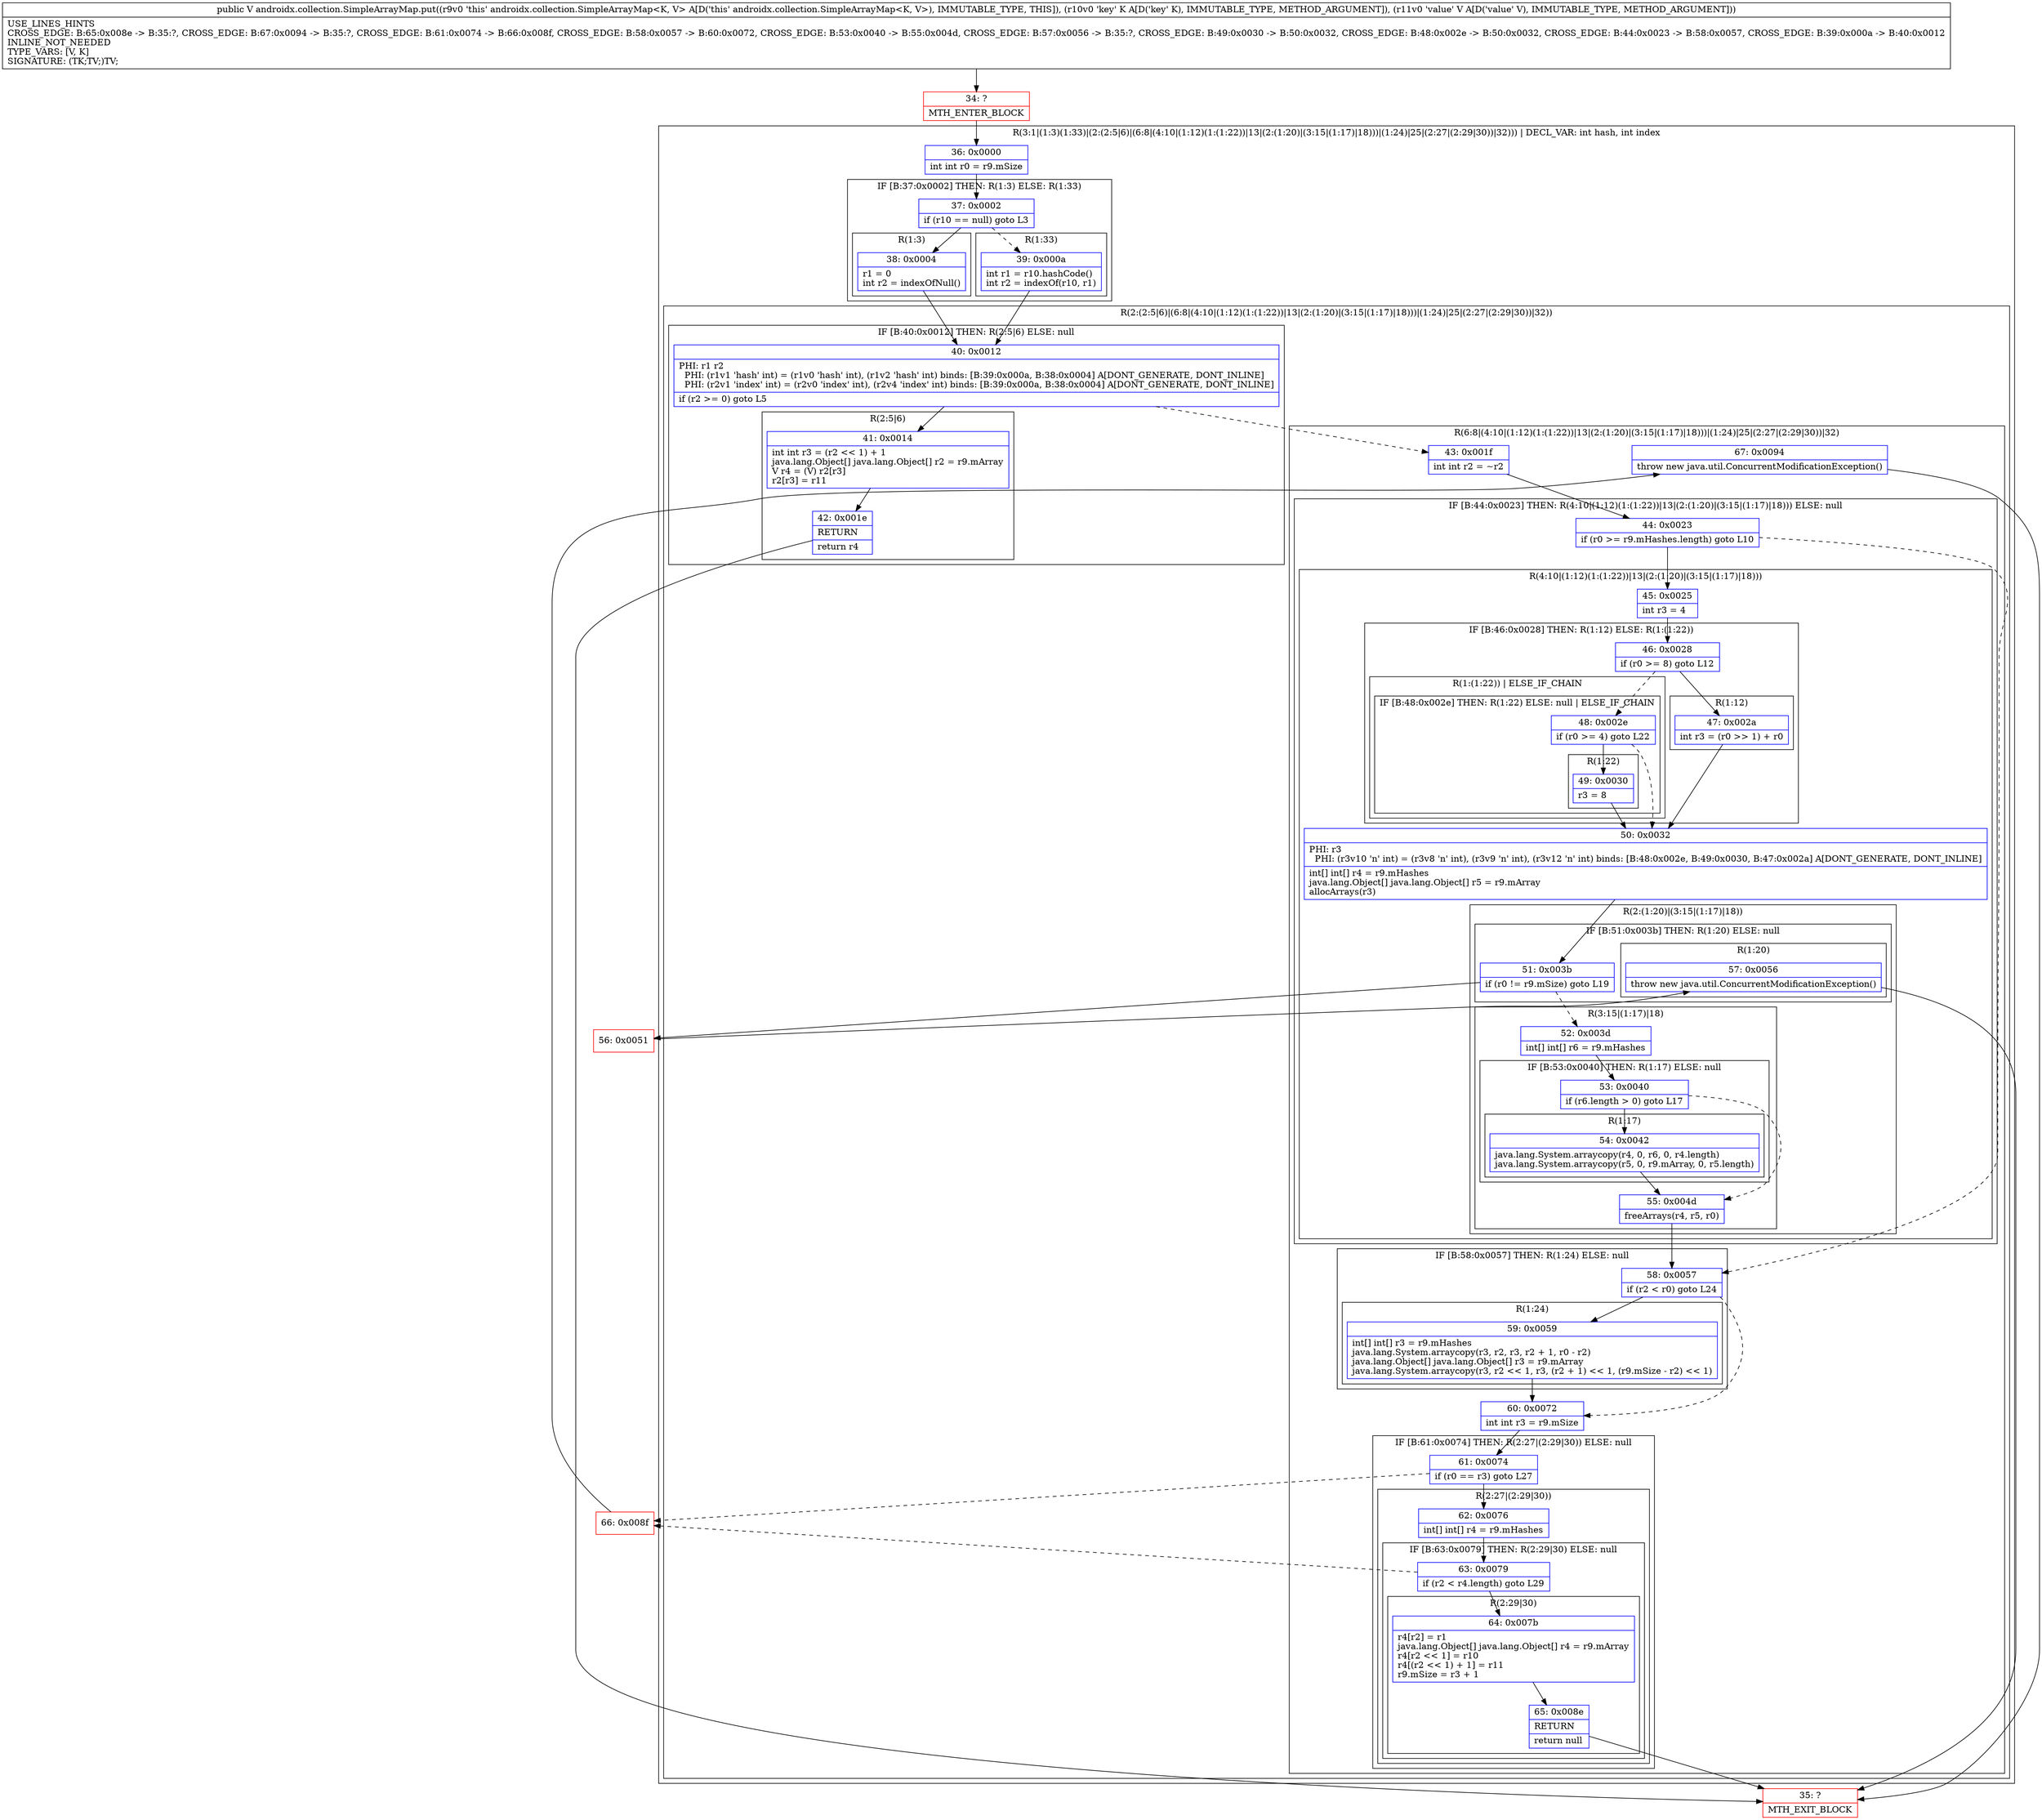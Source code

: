 digraph "CFG forandroidx.collection.SimpleArrayMap.put(Ljava\/lang\/Object;Ljava\/lang\/Object;)Ljava\/lang\/Object;" {
subgraph cluster_Region_99469444 {
label = "R(3:1|(1:3)(1:33)|(2:(2:5|6)|(6:8|(4:10|(1:12)(1:(1:22))|13|(2:(1:20)|(3:15|(1:17)|18)))|(1:24)|25|(2:27|(2:29|30))|32))) | DECL_VAR: int hash, int index\l";
node [shape=record,color=blue];
Node_36 [shape=record,label="{36\:\ 0x0000|int int r0 = r9.mSize\l}"];
subgraph cluster_IfRegion_1387656763 {
label = "IF [B:37:0x0002] THEN: R(1:3) ELSE: R(1:33)";
node [shape=record,color=blue];
Node_37 [shape=record,label="{37\:\ 0x0002|if (r10 == null) goto L3\l}"];
subgraph cluster_Region_1986988968 {
label = "R(1:3)";
node [shape=record,color=blue];
Node_38 [shape=record,label="{38\:\ 0x0004|r1 = 0\lint r2 = indexOfNull()\l}"];
}
subgraph cluster_Region_647826818 {
label = "R(1:33)";
node [shape=record,color=blue];
Node_39 [shape=record,label="{39\:\ 0x000a|int r1 = r10.hashCode()\lint r2 = indexOf(r10, r1)\l}"];
}
}
subgraph cluster_Region_1617031059 {
label = "R(2:(2:5|6)|(6:8|(4:10|(1:12)(1:(1:22))|13|(2:(1:20)|(3:15|(1:17)|18)))|(1:24)|25|(2:27|(2:29|30))|32))";
node [shape=record,color=blue];
subgraph cluster_IfRegion_1481973368 {
label = "IF [B:40:0x0012] THEN: R(2:5|6) ELSE: null";
node [shape=record,color=blue];
Node_40 [shape=record,label="{40\:\ 0x0012|PHI: r1 r2 \l  PHI: (r1v1 'hash' int) = (r1v0 'hash' int), (r1v2 'hash' int) binds: [B:39:0x000a, B:38:0x0004] A[DONT_GENERATE, DONT_INLINE]\l  PHI: (r2v1 'index' int) = (r2v0 'index' int), (r2v4 'index' int) binds: [B:39:0x000a, B:38:0x0004] A[DONT_GENERATE, DONT_INLINE]\l|if (r2 \>= 0) goto L5\l}"];
subgraph cluster_Region_1157460258 {
label = "R(2:5|6)";
node [shape=record,color=blue];
Node_41 [shape=record,label="{41\:\ 0x0014|int int r3 = (r2 \<\< 1) + 1\ljava.lang.Object[] java.lang.Object[] r2 = r9.mArray\lV r4 = (V) r2[r3]\lr2[r3] = r11\l}"];
Node_42 [shape=record,label="{42\:\ 0x001e|RETURN\l|return r4\l}"];
}
}
subgraph cluster_Region_1184271945 {
label = "R(6:8|(4:10|(1:12)(1:(1:22))|13|(2:(1:20)|(3:15|(1:17)|18)))|(1:24)|25|(2:27|(2:29|30))|32)";
node [shape=record,color=blue];
Node_43 [shape=record,label="{43\:\ 0x001f|int int r2 = ~r2\l}"];
subgraph cluster_IfRegion_1655476193 {
label = "IF [B:44:0x0023] THEN: R(4:10|(1:12)(1:(1:22))|13|(2:(1:20)|(3:15|(1:17)|18))) ELSE: null";
node [shape=record,color=blue];
Node_44 [shape=record,label="{44\:\ 0x0023|if (r0 \>= r9.mHashes.length) goto L10\l}"];
subgraph cluster_Region_915809635 {
label = "R(4:10|(1:12)(1:(1:22))|13|(2:(1:20)|(3:15|(1:17)|18)))";
node [shape=record,color=blue];
Node_45 [shape=record,label="{45\:\ 0x0025|int r3 = 4\l}"];
subgraph cluster_IfRegion_1487370256 {
label = "IF [B:46:0x0028] THEN: R(1:12) ELSE: R(1:(1:22))";
node [shape=record,color=blue];
Node_46 [shape=record,label="{46\:\ 0x0028|if (r0 \>= 8) goto L12\l}"];
subgraph cluster_Region_384807826 {
label = "R(1:12)";
node [shape=record,color=blue];
Node_47 [shape=record,label="{47\:\ 0x002a|int r3 = (r0 \>\> 1) + r0\l}"];
}
subgraph cluster_Region_163231103 {
label = "R(1:(1:22)) | ELSE_IF_CHAIN\l";
node [shape=record,color=blue];
subgraph cluster_IfRegion_2108547107 {
label = "IF [B:48:0x002e] THEN: R(1:22) ELSE: null | ELSE_IF_CHAIN\l";
node [shape=record,color=blue];
Node_48 [shape=record,label="{48\:\ 0x002e|if (r0 \>= 4) goto L22\l}"];
subgraph cluster_Region_773031245 {
label = "R(1:22)";
node [shape=record,color=blue];
Node_49 [shape=record,label="{49\:\ 0x0030|r3 = 8\l}"];
}
}
}
}
Node_50 [shape=record,label="{50\:\ 0x0032|PHI: r3 \l  PHI: (r3v10 'n' int) = (r3v8 'n' int), (r3v9 'n' int), (r3v12 'n' int) binds: [B:48:0x002e, B:49:0x0030, B:47:0x002a] A[DONT_GENERATE, DONT_INLINE]\l|int[] int[] r4 = r9.mHashes\ljava.lang.Object[] java.lang.Object[] r5 = r9.mArray\lallocArrays(r3)\l}"];
subgraph cluster_Region_1958977117 {
label = "R(2:(1:20)|(3:15|(1:17)|18))";
node [shape=record,color=blue];
subgraph cluster_IfRegion_2071510000 {
label = "IF [B:51:0x003b] THEN: R(1:20) ELSE: null";
node [shape=record,color=blue];
Node_51 [shape=record,label="{51\:\ 0x003b|if (r0 != r9.mSize) goto L19\l}"];
subgraph cluster_Region_456260129 {
label = "R(1:20)";
node [shape=record,color=blue];
Node_57 [shape=record,label="{57\:\ 0x0056|throw new java.util.ConcurrentModificationException()\l}"];
}
}
subgraph cluster_Region_410790775 {
label = "R(3:15|(1:17)|18)";
node [shape=record,color=blue];
Node_52 [shape=record,label="{52\:\ 0x003d|int[] int[] r6 = r9.mHashes\l}"];
subgraph cluster_IfRegion_1128790292 {
label = "IF [B:53:0x0040] THEN: R(1:17) ELSE: null";
node [shape=record,color=blue];
Node_53 [shape=record,label="{53\:\ 0x0040|if (r6.length \> 0) goto L17\l}"];
subgraph cluster_Region_133754232 {
label = "R(1:17)";
node [shape=record,color=blue];
Node_54 [shape=record,label="{54\:\ 0x0042|java.lang.System.arraycopy(r4, 0, r6, 0, r4.length)\ljava.lang.System.arraycopy(r5, 0, r9.mArray, 0, r5.length)\l}"];
}
}
Node_55 [shape=record,label="{55\:\ 0x004d|freeArrays(r4, r5, r0)\l}"];
}
}
}
}
subgraph cluster_IfRegion_1944352969 {
label = "IF [B:58:0x0057] THEN: R(1:24) ELSE: null";
node [shape=record,color=blue];
Node_58 [shape=record,label="{58\:\ 0x0057|if (r2 \< r0) goto L24\l}"];
subgraph cluster_Region_1633301102 {
label = "R(1:24)";
node [shape=record,color=blue];
Node_59 [shape=record,label="{59\:\ 0x0059|int[] int[] r3 = r9.mHashes\ljava.lang.System.arraycopy(r3, r2, r3, r2 + 1, r0 \- r2)\ljava.lang.Object[] java.lang.Object[] r3 = r9.mArray\ljava.lang.System.arraycopy(r3, r2 \<\< 1, r3, (r2 + 1) \<\< 1, (r9.mSize \- r2) \<\< 1)\l}"];
}
}
Node_60 [shape=record,label="{60\:\ 0x0072|int int r3 = r9.mSize\l}"];
subgraph cluster_IfRegion_1598272142 {
label = "IF [B:61:0x0074] THEN: R(2:27|(2:29|30)) ELSE: null";
node [shape=record,color=blue];
Node_61 [shape=record,label="{61\:\ 0x0074|if (r0 == r3) goto L27\l}"];
subgraph cluster_Region_1149243260 {
label = "R(2:27|(2:29|30))";
node [shape=record,color=blue];
Node_62 [shape=record,label="{62\:\ 0x0076|int[] int[] r4 = r9.mHashes\l}"];
subgraph cluster_IfRegion_67343319 {
label = "IF [B:63:0x0079] THEN: R(2:29|30) ELSE: null";
node [shape=record,color=blue];
Node_63 [shape=record,label="{63\:\ 0x0079|if (r2 \< r4.length) goto L29\l}"];
subgraph cluster_Region_1253867464 {
label = "R(2:29|30)";
node [shape=record,color=blue];
Node_64 [shape=record,label="{64\:\ 0x007b|r4[r2] = r1\ljava.lang.Object[] java.lang.Object[] r4 = r9.mArray\lr4[r2 \<\< 1] = r10\lr4[(r2 \<\< 1) + 1] = r11\lr9.mSize = r3 + 1\l}"];
Node_65 [shape=record,label="{65\:\ 0x008e|RETURN\l|return null\l}"];
}
}
}
}
Node_67 [shape=record,label="{67\:\ 0x0094|throw new java.util.ConcurrentModificationException()\l}"];
}
}
}
Node_34 [shape=record,color=red,label="{34\:\ ?|MTH_ENTER_BLOCK\l}"];
Node_35 [shape=record,color=red,label="{35\:\ ?|MTH_EXIT_BLOCK\l}"];
Node_56 [shape=record,color=red,label="{56\:\ 0x0051}"];
Node_66 [shape=record,color=red,label="{66\:\ 0x008f}"];
MethodNode[shape=record,label="{public V androidx.collection.SimpleArrayMap.put((r9v0 'this' androidx.collection.SimpleArrayMap\<K, V\> A[D('this' androidx.collection.SimpleArrayMap\<K, V\>), IMMUTABLE_TYPE, THIS]), (r10v0 'key' K A[D('key' K), IMMUTABLE_TYPE, METHOD_ARGUMENT]), (r11v0 'value' V A[D('value' V), IMMUTABLE_TYPE, METHOD_ARGUMENT]))  | USE_LINES_HINTS\lCROSS_EDGE: B:65:0x008e \-\> B:35:?, CROSS_EDGE: B:67:0x0094 \-\> B:35:?, CROSS_EDGE: B:61:0x0074 \-\> B:66:0x008f, CROSS_EDGE: B:58:0x0057 \-\> B:60:0x0072, CROSS_EDGE: B:53:0x0040 \-\> B:55:0x004d, CROSS_EDGE: B:57:0x0056 \-\> B:35:?, CROSS_EDGE: B:49:0x0030 \-\> B:50:0x0032, CROSS_EDGE: B:48:0x002e \-\> B:50:0x0032, CROSS_EDGE: B:44:0x0023 \-\> B:58:0x0057, CROSS_EDGE: B:39:0x000a \-\> B:40:0x0012\lINLINE_NOT_NEEDED\lTYPE_VARS: [V, K]\lSIGNATURE: (TK;TV;)TV;\l}"];
MethodNode -> Node_34;Node_36 -> Node_37;
Node_37 -> Node_38;
Node_37 -> Node_39[style=dashed];
Node_38 -> Node_40;
Node_39 -> Node_40;
Node_40 -> Node_41;
Node_40 -> Node_43[style=dashed];
Node_41 -> Node_42;
Node_42 -> Node_35;
Node_43 -> Node_44;
Node_44 -> Node_45;
Node_44 -> Node_58[style=dashed];
Node_45 -> Node_46;
Node_46 -> Node_47;
Node_46 -> Node_48[style=dashed];
Node_47 -> Node_50;
Node_48 -> Node_49;
Node_48 -> Node_50[style=dashed];
Node_49 -> Node_50;
Node_50 -> Node_51;
Node_51 -> Node_52[style=dashed];
Node_51 -> Node_56;
Node_57 -> Node_35;
Node_52 -> Node_53;
Node_53 -> Node_54;
Node_53 -> Node_55[style=dashed];
Node_54 -> Node_55;
Node_55 -> Node_58;
Node_58 -> Node_59;
Node_58 -> Node_60[style=dashed];
Node_59 -> Node_60;
Node_60 -> Node_61;
Node_61 -> Node_62;
Node_61 -> Node_66[style=dashed];
Node_62 -> Node_63;
Node_63 -> Node_64;
Node_63 -> Node_66[style=dashed];
Node_64 -> Node_65;
Node_65 -> Node_35;
Node_67 -> Node_35;
Node_34 -> Node_36;
Node_56 -> Node_57;
Node_66 -> Node_67;
}


